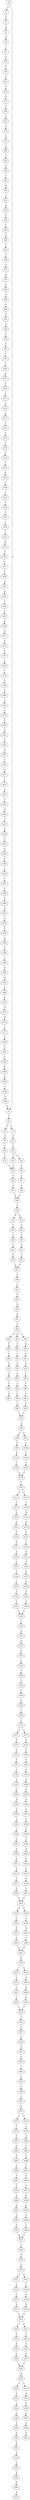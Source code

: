 strict digraph  {
	S0 -> S1 [ label = C ];
	S0 -> S2 [ label = G ];
	S1 -> S3 [ label = C ];
	S2 -> S4 [ label = T ];
	S3 -> S5 [ label = A ];
	S4 -> S6 [ label = T ];
	S4 -> S7 [ label = C ];
	S5 -> S8 [ label = G ];
	S6 -> S9 [ label = G ];
	S7 -> S10 [ label = G ];
	S8 -> S11 [ label = T ];
	S9 -> S12 [ label = T ];
	S10 -> S13 [ label = T ];
	S11 -> S14 [ label = A ];
	S12 -> S15 [ label = C ];
	S13 -> S16 [ label = T ];
	S13 -> S17 [ label = C ];
	S14 -> S18 [ label = G ];
	S15 -> S19 [ label = C ];
	S16 -> S20 [ label = C ];
	S17 -> S19 [ label = C ];
	S18 -> S21 [ label = T ];
	S19 -> S22 [ label = T ];
	S20 -> S23 [ label = T ];
	S21 -> S24 [ label = C ];
	S22 -> S25 [ label = A ];
	S23 -> S26 [ label = A ];
	S24 -> S27 [ label = G ];
	S25 -> S28 [ label = C ];
	S26 -> S28 [ label = C ];
	S27 -> S29 [ label = T ];
	S28 -> S30 [ label = T ];
	S29 -> S31 [ label = A ];
	S30 -> S32 [ label = G ];
	S30 -> S33 [ label = C ];
	S31 -> S34 [ label = A ];
	S32 -> S35 [ label = A ];
	S33 -> S36 [ label = C ];
	S34 -> S37 [ label = A ];
	S35 -> S38 [ label = T ];
	S36 -> S39 [ label = T ];
	S37 -> S40 [ label = A ];
	S38 -> S41 [ label = C ];
	S39 -> S42 [ label = C ];
	S40 -> S43 [ label = C ];
	S41 -> S44 [ label = C ];
	S42 -> S45 [ label = C ];
	S43 -> S46 [ label = C ];
	S44 -> S47 [ label = A ];
	S45 -> S47 [ label = A ];
	S46 -> S48 [ label = C ];
	S47 -> S49 [ label = A ];
	S48 -> S50 [ label = G ];
	S49 -> S51 [ label = G ];
	S50 -> S52 [ label = T ];
	S51 -> S53 [ label = G ];
	S52 -> S54 [ label = G ];
	S53 -> S55 [ label = G ];
	S54 -> S56 [ label = T ];
	S55 -> S57 [ label = G ];
	S56 -> S58 [ label = C ];
	S57 -> S59 [ label = T ];
	S58 -> S60 [ label = A ];
	S59 -> S61 [ label = A ];
	S59 -> S62 [ label = G ];
	S59 -> S63 [ label = C ];
	S60 -> S64 [ label = C ];
	S61 -> S65 [ label = G ];
	S62 -> S66 [ label = G ];
	S63 -> S67 [ label = G ];
	S64 -> S68 [ label = T ];
	S65 -> S69 [ label = T ];
	S66 -> S70 [ label = T ];
	S67 -> S71 [ label = T ];
	S68 -> S72 [ label = G ];
	S69 -> S73 [ label = G ];
	S70 -> S74 [ label = G ];
	S71 -> S75 [ label = G ];
	S72 -> S76 [ label = G ];
	S73 -> S77 [ label = C ];
	S74 -> S78 [ label = A ];
	S75 -> S79 [ label = T ];
	S76 -> S80 [ label = T ];
	S77 -> S81 [ label = C ];
	S78 -> S82 [ label = C ];
	S79 -> S83 [ label = C ];
	S80 -> S84 [ label = A ];
	S81 -> S85 [ label = A ];
	S82 -> S86 [ label = A ];
	S83 -> S87 [ label = A ];
	S84 -> S88 [ label = C ];
	S86 -> S89 [ label = C ];
	S87 -> S90 [ label = C ];
	S88 -> S91 [ label = C ];
	S89 -> S92 [ label = T ];
	S90 -> S92 [ label = T ];
	S91 -> S93 [ label = T ];
	S92 -> S94 [ label = C ];
	S93 -> S95 [ label = C ];
	S94 -> S96 [ label = A ];
	S94 -> S97 [ label = G ];
	S95 -> S98 [ label = T ];
	S96 -> S99 [ label = T ];
	S97 -> S100 [ label = T ];
	S98 -> S101 [ label = T ];
	S99 -> S102 [ label = G ];
	S100 -> S103 [ label = G ];
	S101 -> S104 [ label = G ];
	S102 -> S105 [ label = T ];
	S103 -> S106 [ label = T ];
	S104 -> S107 [ label = G ];
	S105 -> S108 [ label = A ];
	S106 -> S108 [ label = A ];
	S107 -> S109 [ label = T ];
	S108 -> S110 [ label = T ];
	S109 -> S111 [ label = G ];
	S110 -> S112 [ label = C ];
	S110 -> S113 [ label = T ];
	S111 -> S114 [ label = T ];
	S112 -> S115 [ label = T ];
	S113 -> S116 [ label = T ];
	S114 -> S117 [ label = A ];
	S115 -> S118 [ label = A ];
	S116 -> S119 [ label = G ];
	S117 -> S120 [ label = T ];
	S118 -> S121 [ label = G ];
	S119 -> S122 [ label = G ];
	S120 -> S123 [ label = A ];
	S121 -> S124 [ label = T ];
	S122 -> S125 [ label = T ];
	S123 -> S126 [ label = T ];
	S124 -> S127 [ label = G ];
	S125 -> S128 [ label = G ];
	S126 -> S129 [ label = T ];
	S127 -> S130 [ label = A ];
	S128 -> S131 [ label = G ];
	S129 -> S132 [ label = T ];
	S130 -> S133 [ label = T ];
	S131 -> S134 [ label = T ];
	S132 -> S135 [ label = A ];
	S133 -> S136 [ label = T ];
	S134 -> S137 [ label = C ];
	S135 -> S138 [ label = T ];
	S136 -> S139 [ label = C ];
	S137 -> S140 [ label = C ];
	S138 -> S141 [ label = T ];
	S139 -> S142 [ label = T ];
	S140 -> S143 [ label = T ];
	S141 -> S144 [ label = T ];
	S142 -> S145 [ label = T ];
	S143 -> S146 [ label = T ];
	S144 -> S147 [ label = C ];
	S145 -> S148 [ label = C ];
	S146 -> S148 [ label = C ];
	S147 -> S149 [ label = C ];
	S148 -> S150 [ label = T ];
	S149 -> S151 [ label = T ];
	S150 -> S152 [ label = A ];
	S151 -> S153 [ label = G ];
	S152 -> S154 [ label = A ];
	S153 -> S155 [ label = T ];
	S154 -> S156 [ label = G ];
	S155 -> S157 [ label = C ];
	S156 -> S158 [ label = G ];
	S157 -> S159 [ label = T ];
	S158 -> S160 [ label = T ];
	S159 -> S161 [ label = A ];
	S160 -> S162 [ label = T ];
	S161 -> S163 [ label = A ];
	S162 -> S164 [ label = T ];
	S163 -> S165 [ label = C ];
	S164 -> S166 [ label = C ];
	S165 -> S167 [ label = C ];
	S166 -> S168 [ label = T ];
	S167 -> S169 [ label = A ];
	S168 -> S170 [ label = C ];
	S169 -> S171 [ label = G ];
	S170 -> S172 [ label = C ];
	S170 -> S173 [ label = A ];
	S171 -> S174 [ label = T ];
	S172 -> S175 [ label = C ];
	S173 -> S176 [ label = C ];
	S174 -> S177 [ label = C ];
	S175 -> S178 [ label = C ];
	S176 -> S179 [ label = C ];
	S177 -> S180 [ label = C ];
	S178 -> S181 [ label = C ];
	S179 -> S182 [ label = C ];
	S180 -> S183 [ label = T ];
	S181 -> S184 [ label = T ];
	S182 -> S185 [ label = C ];
	S183 -> S186 [ label = T ];
	S184 -> S187 [ label = A ];
	S185 -> S188 [ label = G ];
	S186 -> S189 [ label = C ];
	S187 -> S190 [ label = C ];
	S188 -> S191 [ label = C ];
	S189 -> S192 [ label = A ];
	S190 -> S193 [ label = A ];
	S191 -> S194 [ label = A ];
	S192 -> S195 [ label = T ];
	S193 -> S196 [ label = G ];
	S194 -> S197 [ label = G ];
	S195 -> S198 [ label = C ];
	S196 -> S199 [ label = A ];
	S197 -> S200 [ label = G ];
	S198 -> S201 [ label = A ];
	S199 -> S202 [ label = T ];
	S200 -> S203 [ label = T ];
	S201 -> S204 [ label = T ];
	S202 -> S205 [ label = C ];
	S203 -> S206 [ label = C ];
	S204 -> S207 [ label = G ];
	S205 -> S208 [ label = G ];
	S206 -> S209 [ label = G ];
	S207 -> S210 [ label = T ];
	S208 -> S211 [ label = T ];
	S209 -> S212 [ label = C ];
	S210 -> S213 [ label = A ];
	S211 -> S214 [ label = G ];
	S212 -> S215 [ label = G ];
	S213 -> S216 [ label = C ];
	S214 -> S217 [ label = A ];
	S215 -> S218 [ label = A ];
	S216 -> S219 [ label = C ];
	S217 -> S220 [ label = C ];
	S218 -> S221 [ label = C ];
	S219 -> S222 [ label = C ];
	S220 -> S223 [ label = C ];
	S221 -> S223 [ label = C ];
	S222 -> S224 [ label = G ];
	S223 -> S225 [ label = A ];
	S223 -> S226 [ label = C ];
	S224 -> S227 [ label = C ];
	S225 -> S228 [ label = C ];
	S226 -> S229 [ label = C ];
	S227 -> S230 [ label = A ];
	S228 -> S231 [ label = G ];
	S229 -> S232 [ label = G ];
	S230 -> S233 [ label = C ];
	S231 -> S234 [ label = T ];
	S232 -> S235 [ label = T ];
	S233 -> S236 [ label = A ];
	S234 -> S237 [ label = A ];
	S235 -> S237 [ label = A ];
	S236 -> S238 [ label = C ];
	S237 -> S239 [ label = C ];
	S238 -> S240 [ label = C ];
	S239 -> S241 [ label = T ];
	S239 -> S242 [ label = C ];
	S240 -> S243 [ label = T ];
	S241 -> S244 [ label = C ];
	S242 -> S245 [ label = C ];
	S243 -> S246 [ label = C ];
	S244 -> S247 [ label = C ];
	S245 -> S248 [ label = C ];
	S246 -> S249 [ label = C ];
	S247 -> S250 [ label = T ];
	S248 -> S251 [ label = T ];
	S249 -> S252 [ label = A ];
	S250 -> S253 [ label = T ];
	S251 -> S253 [ label = T ];
	S252 -> S254 [ label = C ];
	S253 -> S255 [ label = C ];
	S254 -> S256 [ label = C ];
	S255 -> S257 [ label = C ];
	S256 -> S258 [ label = G ];
	S257 -> S259 [ label = G ];
	S258 -> S260 [ label = T ];
	S259 -> S261 [ label = G ];
	S260 -> S262 [ label = T ];
	S261 -> S263 [ label = G ];
	S262 -> S264 [ label = A ];
	S263 -> S265 [ label = T ];
	S264 -> S266 [ label = A ];
	S265 -> S267 [ label = A ];
	S266 -> S268 [ label = G ];
	S267 -> S269 [ label = C ];
	S268 -> S270 [ label = T ];
	S269 -> S271 [ label = T ];
	S270 -> S272 [ label = G ];
	S271 -> S273 [ label = C ];
	S272 -> S274 [ label = G ];
	S273 -> S275 [ label = C ];
	S273 -> S276 [ label = T ];
	S274 -> S277 [ label = T ];
	S275 -> S278 [ label = T ];
	S276 -> S279 [ label = T ];
	S277 -> S280 [ label = A ];
	S278 -> S281 [ label = C ];
	S279 -> S282 [ label = A ];
	S280 -> S283 [ label = C ];
	S281 -> S284 [ label = C ];
	S282 -> S285 [ label = C ];
	S283 -> S286 [ label = T ];
	S284 -> S287 [ label = T ];
	S285 -> S288 [ label = T ];
	S286 -> S289 [ label = A ];
	S287 -> S290 [ label = T ];
	S288 -> S291 [ label = T ];
	S289 -> S292 [ label = G ];
	S290 -> S293 [ label = G ];
	S291 -> S294 [ label = A ];
	S292 -> S295 [ label = T ];
	S293 -> S296 [ label = C ];
	S294 -> S297 [ label = C ];
	S295 -> S298 [ label = G ];
	S296 -> S299 [ label = A ];
	S297 -> S300 [ label = G ];
	S298 -> S2 [ label = G ];
	S299 -> S301 [ label = A ];
	S300 -> S302 [ label = A ];
	S301 -> S303 [ label = C ];
	S302 -> S304 [ label = C ];
	S303 -> S305 [ label = A ];
	S304 -> S306 [ label = A ];
	S305 -> S307 [ label = G ];
	S306 -> S307 [ label = G ];
	S307 -> S308 [ label = T ];
	S308 -> S309 [ label = G ];
	S309 -> S310 [ label = C ];
	S310 -> S311 [ label = A ];
	S310 -> S312 [ label = T ];
	S311 -> S313 [ label = C ];
	S312 -> S314 [ label = C ];
	S313 -> S315 [ label = C ];
	S314 -> S316 [ label = C ];
	S315 -> S317 [ label = G ];
	S316 -> S318 [ label = G ];
	S317 -> S319 [ label = A ];
	S318 -> S319 [ label = A ];
	S319 -> S320 [ label = A ];
	S319 -> S321 [ label = C ];
	S320 -> S322 [ label = C ];
	S321 -> S323 [ label = C ];
	S322 -> S324 [ label = G ];
	S323 -> S325 [ label = G ];
	S324 -> S326 [ label = C ];
	S325 -> S327 [ label = C ];
	S326 -> S328 [ label = A ];
	S327 -> S328 [ label = A ];
	S328 -> S329 [ label = A ];
	S329 -> S330 [ label = A ];
	S329 -> S331 [ label = C ];
	S330 -> S332 [ label = C ];
	S331 -> S333 [ label = C ];
	S332 -> S334 [ label = A ];
	S333 -> S335 [ label = T ];
	S334 -> S336 [ label = G ];
	S335 -> S337 [ label = G ];
	S336 -> S338 [ label = T ];
	S337 -> S339 [ label = T ];
	S338 -> S340 [ label = A ];
	S339 -> S341 [ label = A ];
	S340 -> S342 [ label = A ];
	S342 -> S343 [ label = A ];
	S343 -> S344 [ label = G ];
	S344 -> S345 [ label = A ];
	S345 -> S346 [ label = G ];
	S346 -> S347 [ label = G ];
}

